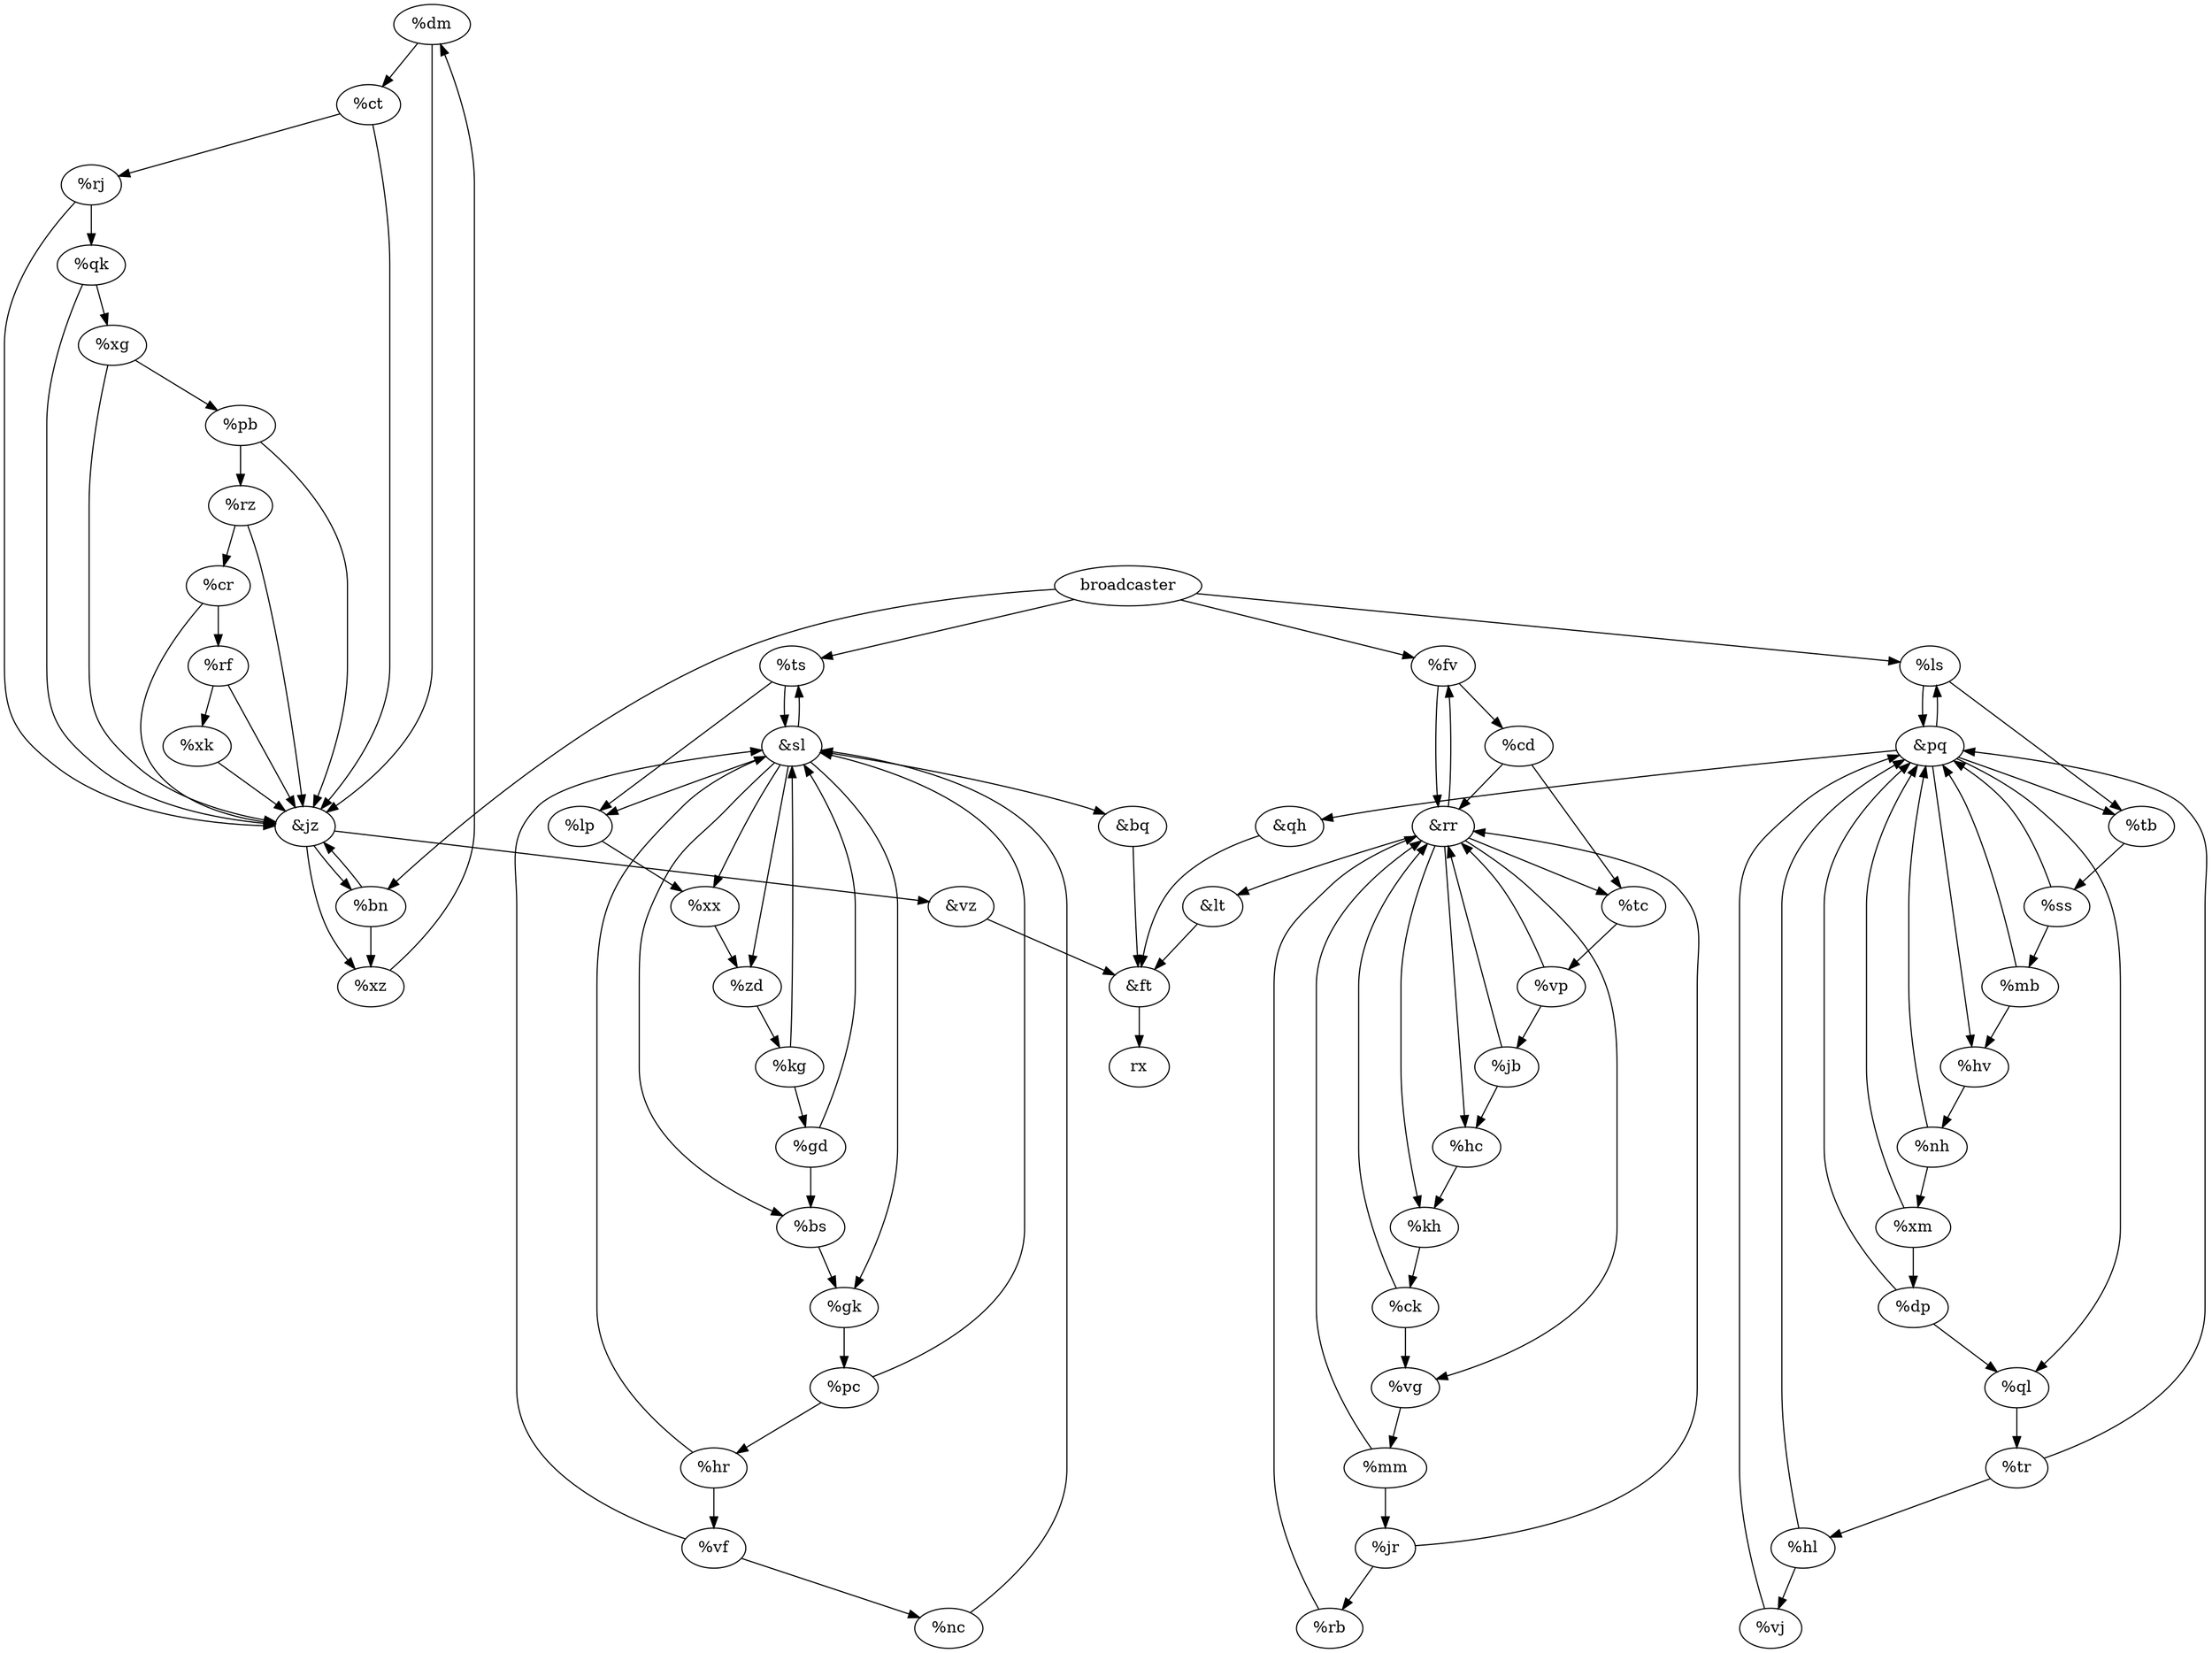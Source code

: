 digraph{
"\%dm" -> {"\&jz" "\%ct"};
"\&ft" -> {"rx"};
"\%hc" -> {"\%kh"};
"\%kg" -> {"\%gd" "\&sl"};
"\&sl" -> {"\%bs" "\&bq" "\%ts" "\%zd" "\%gk" "\%xx" "\%lp"};
"\%rf" -> {"\%xk" "\&jz"};
"\%zd" -> {"\%kg"};
"\%dp" -> {"\%ql" "\&pq"};
"\%ss" -> {"\&pq" "\%mb"};
"\&rr" -> {"\%hc" "\&lt" "\%kh" "\%fv" "\%tc" "\%vg"};
"\%hv" -> {"\%nh"};
"\%nh" -> {"\&pq" "\%xm"};
"\&jz" -> {"\%bn" "\&vz" "\%xz"};
"\%vf" -> {"\%nc" "\&sl"};
"\%gk" -> {"\%pc"};
"\%bs" -> {"\%gk"};
"\&pq" -> {"\%tb" "\&qh" "\%ls" "\%hv" "\%ql"};
"\%jb" -> {"\&rr" "\%hc"};
"\%fv" -> {"\%cd" "\&rr"};
"\&vz" -> {"\&ft"};
"\%mm" -> {"\%jr" "\&rr"};
"\%vg" -> {"\%mm"};
"\%cd" -> {"\%tc" "\&rr"};
"\&bq" -> {"\&ft"};
"\%xg" -> {"\%pb" "\&jz"};
"\%xx" -> {"\%zd"};
"\%ls" -> {"\%tb" "\&pq"};
"\%pb" -> {"\&jz" "\%rz"};
"\%tc" -> {"\%vp"};
"\%kh" -> {"\%ck"};
"\%lp" -> {"\%xx"};
"\%tb" -> {"\%ss"};
"\%qk" -> {"\&jz" "\%xg"};
"\%xz" -> {"\%dm"};
"\%jr" -> {"\%rb" "\&rr"};
"\%mb" -> {"\%hv" "\&pq"};
"\&qh" -> {"\&ft"};
"\&lt" -> {"\&ft"};
"\%rb" -> {"\&rr"};
"\%pc" -> {"\%hr" "\&sl"};
"\%hr" -> {"\%vf" "\&sl"};
"\%gd" -> {"\%bs" "\&sl"};
"\%xm" -> {"\%dp" "\&pq"};
"\%ct" -> {"\&jz" "\%rj"};
"\%ck" -> {"\%vg" "\&rr"};
"\%cr" -> {"\&jz" "\%rf"};
"\%bn" -> {"\%xz" "\&jz"};
"\%vp" -> {"\&rr" "\%jb"};
"\%hl" -> {"\&pq" "\%vj"};
"\%ts" -> {"\%lp" "\&sl"};
"\%rz" -> {"\&jz" "\%cr"};
"\%ql" -> {"\%tr"};
"\%xk" -> {"\&jz"};
"\%vj" -> {"\&pq"};
"\%tr" -> {"\&pq" "\%hl"};
"broadcaster" -> {"\%ls" "\%fv" "\%ts" "\%bn"};
"\%nc" -> {"\&sl"};
"\%rj" -> {"\&jz" "\%qk"};
}
